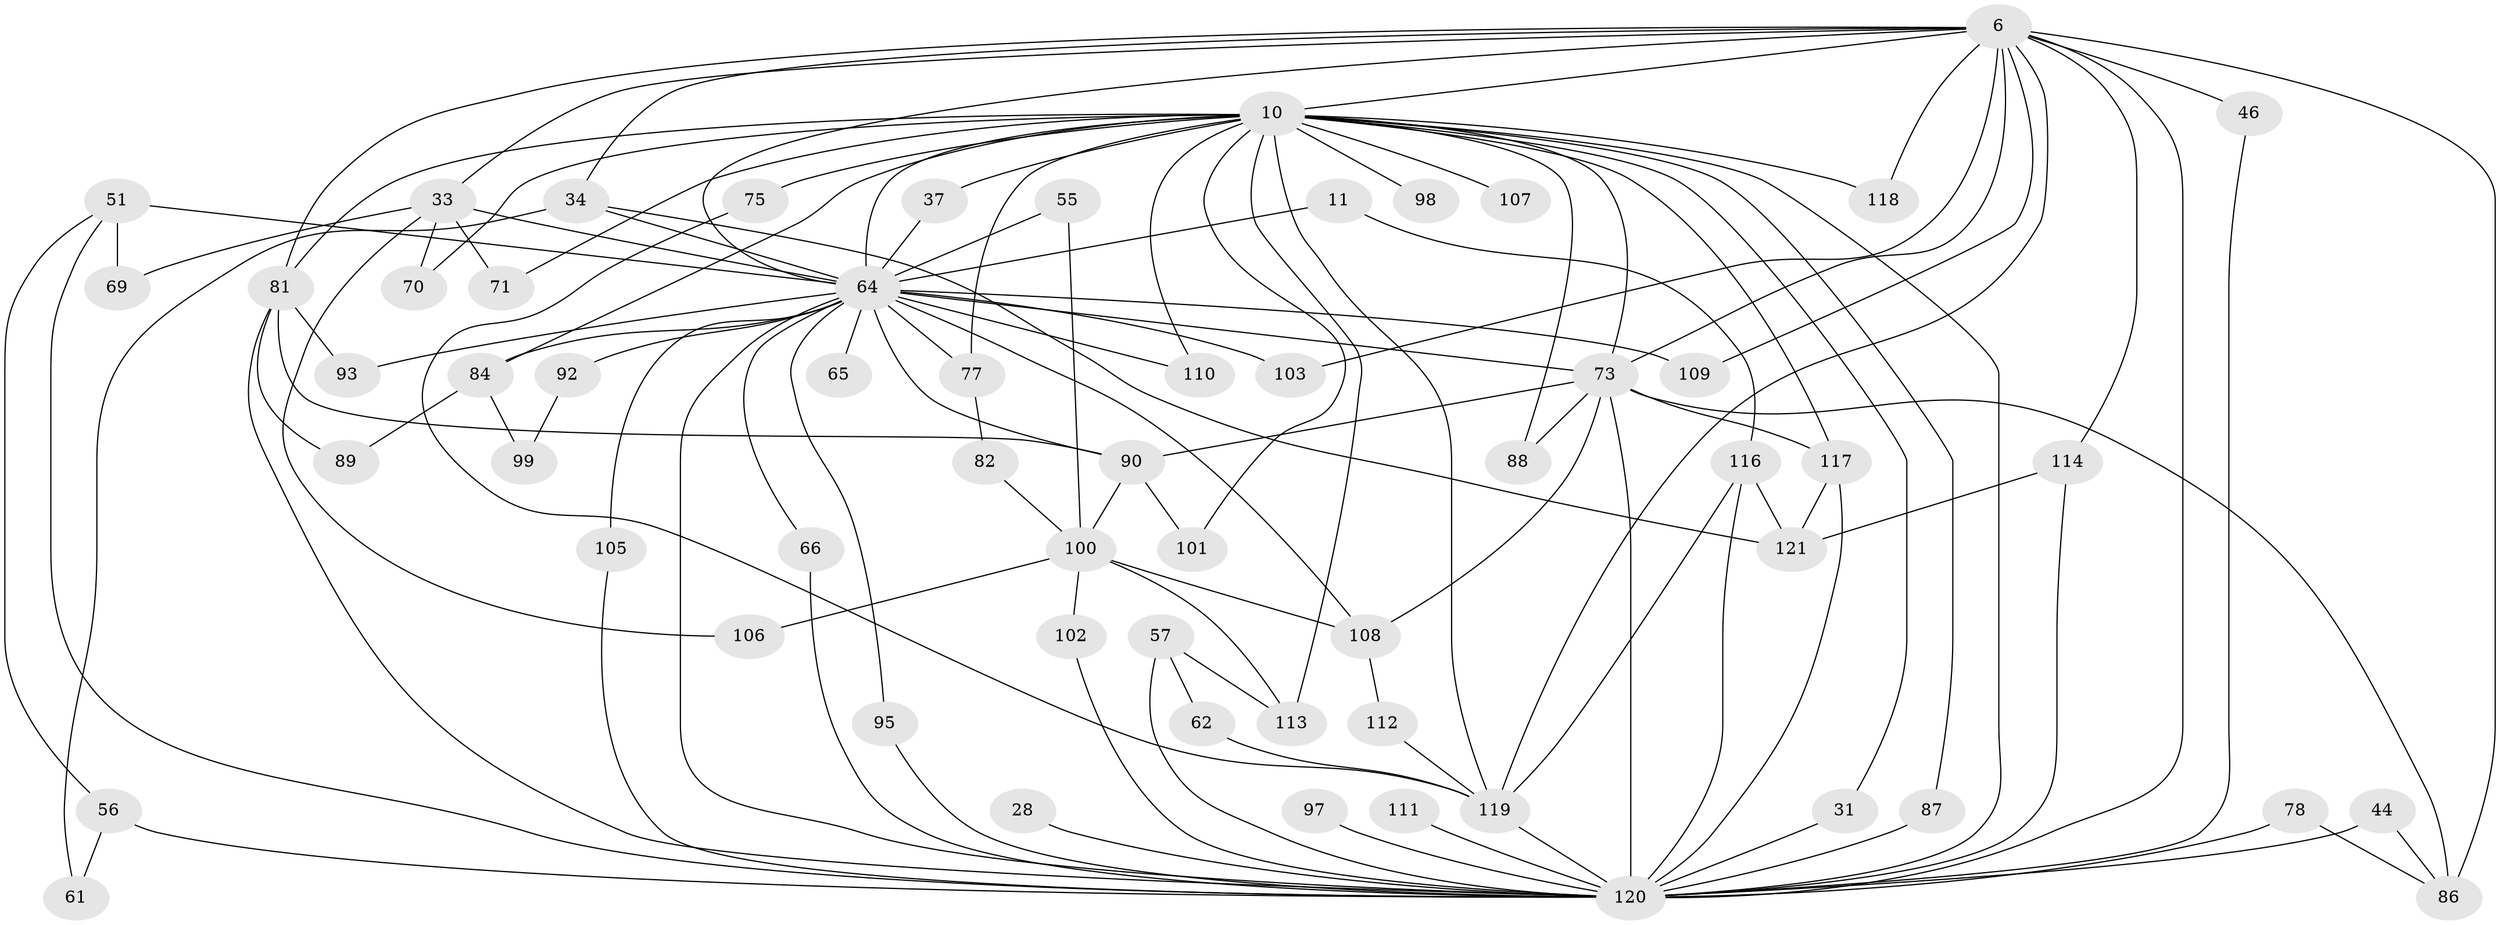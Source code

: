 // original degree distribution, {22: 0.008264462809917356, 18: 0.008264462809917356, 24: 0.008264462809917356, 25: 0.008264462809917356, 15: 0.008264462809917356, 17: 0.008264462809917356, 21: 0.008264462809917356, 27: 0.008264462809917356, 11: 0.008264462809917356, 30: 0.008264462809917356, 3: 0.2231404958677686, 4: 0.11570247933884298, 9: 0.008264462809917356, 5: 0.05785123966942149, 6: 0.01652892561983471, 2: 0.4793388429752066, 8: 0.008264462809917356, 7: 0.008264462809917356}
// Generated by graph-tools (version 1.1) at 2025/45/03/09/25 04:45:21]
// undirected, 60 vertices, 119 edges
graph export_dot {
graph [start="1"]
  node [color=gray90,style=filled];
  6 [super="+2"];
  10 [super="+8"];
  11;
  28;
  31 [super="+27"];
  33 [super="+29"];
  34 [super="+18"];
  37;
  44 [super="+25+26"];
  46;
  51 [super="+42"];
  55;
  56 [super="+41"];
  57 [super="+12"];
  61;
  62;
  64 [super="+40+3"];
  65;
  66;
  69;
  70 [super="+54"];
  71;
  73 [super="+63+9"];
  75;
  77 [super="+39"];
  78;
  81 [super="+15+60"];
  82;
  84 [super="+21"];
  86 [super="+19+47"];
  87 [super="+79"];
  88;
  89;
  90 [super="+53"];
  92;
  93;
  95;
  97;
  98;
  99;
  100 [super="+52"];
  101;
  102;
  103;
  105;
  106;
  107;
  108 [super="+48+32+38"];
  109;
  110;
  111;
  112;
  113 [super="+72"];
  114 [super="+67"];
  116 [super="+104+96"];
  117 [super="+85"];
  118;
  119 [super="+91+94+59+115"];
  120 [super="+43+45+16+68+7"];
  121 [super="+80"];
  6 -- 10 [weight=4];
  6 -- 34 [weight=2];
  6 -- 118;
  6 -- 103;
  6 -- 109;
  6 -- 46;
  6 -- 119 [weight=3];
  6 -- 33 [weight=2];
  6 -- 120 [weight=6];
  6 -- 73 [weight=4];
  6 -- 114;
  6 -- 81;
  6 -- 86 [weight=2];
  6 -- 64 [weight=4];
  10 -- 37;
  10 -- 71;
  10 -- 75 [weight=2];
  10 -- 88;
  10 -- 98 [weight=2];
  10 -- 107 [weight=2];
  10 -- 31;
  10 -- 73 [weight=6];
  10 -- 77 [weight=2];
  10 -- 84 [weight=2];
  10 -- 101;
  10 -- 110;
  10 -- 117;
  10 -- 118;
  10 -- 87;
  10 -- 120 [weight=7];
  10 -- 64 [weight=5];
  10 -- 70;
  10 -- 113;
  10 -- 81 [weight=3];
  10 -- 119 [weight=7];
  11 -- 116;
  11 -- 64 [weight=2];
  28 -- 120 [weight=2];
  31 -- 120 [weight=2];
  33 -- 70;
  33 -- 69;
  33 -- 71;
  33 -- 106;
  33 -- 64 [weight=2];
  34 -- 121 [weight=2];
  34 -- 61;
  34 -- 64;
  37 -- 64;
  44 -- 120 [weight=4];
  44 -- 86;
  46 -- 120;
  51 -- 69;
  51 -- 56;
  51 -- 120;
  51 -- 64 [weight=2];
  55 -- 100;
  55 -- 64;
  56 -- 61;
  56 -- 120 [weight=3];
  57 -- 62;
  57 -- 120 [weight=3];
  57 -- 113;
  62 -- 119;
  64 -- 120 [weight=5];
  64 -- 65 [weight=2];
  64 -- 66;
  64 -- 73 [weight=5];
  64 -- 77;
  64 -- 84;
  64 -- 90;
  64 -- 92 [weight=2];
  64 -- 93;
  64 -- 95;
  64 -- 103;
  64 -- 105;
  64 -- 108 [weight=2];
  64 -- 109;
  64 -- 110;
  66 -- 120;
  73 -- 108 [weight=3];
  73 -- 88;
  73 -- 90;
  73 -- 120 [weight=4];
  73 -- 86 [weight=2];
  73 -- 117;
  75 -- 119;
  77 -- 82;
  78 -- 120;
  78 -- 86;
  81 -- 120;
  81 -- 93;
  81 -- 90 [weight=2];
  81 -- 89;
  82 -- 100;
  84 -- 89;
  84 -- 99;
  87 -- 120 [weight=2];
  90 -- 101;
  90 -- 100;
  92 -- 99;
  95 -- 120;
  97 -- 120 [weight=2];
  100 -- 102;
  100 -- 113;
  100 -- 106;
  100 -- 108 [weight=2];
  102 -- 120;
  105 -- 120;
  108 -- 112;
  111 -- 120 [weight=2];
  112 -- 119;
  114 -- 120 [weight=2];
  114 -- 121;
  116 -- 121;
  116 -- 120;
  116 -- 119;
  117 -- 120;
  117 -- 121;
  119 -- 120 [weight=2];
}
